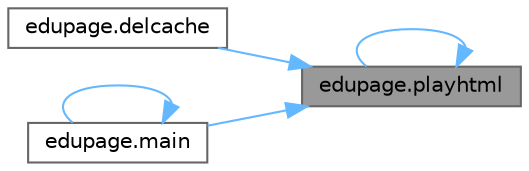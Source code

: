 digraph "edupage.playhtml"
{
 // LATEX_PDF_SIZE
  bgcolor="transparent";
  edge [fontname=Helvetica,fontsize=10,labelfontname=Helvetica,labelfontsize=10];
  node [fontname=Helvetica,fontsize=10,shape=box,height=0.2,width=0.4];
  rankdir="RL";
  Node1 [label="edupage.playhtml",height=0.2,width=0.4,color="gray40", fillcolor="grey60", style="filled", fontcolor="black",tooltip=" "];
  Node1 -> Node2 [dir="back",color="steelblue1",style="solid"];
  Node2 [label="edupage.delcache",height=0.2,width=0.4,color="grey40", fillcolor="white", style="filled",URL="$d0/d52/namespaceedupage.html#af3edba33bdd8d0c84716b44bce6cfcd6",tooltip=" "];
  Node1 -> Node3 [dir="back",color="steelblue1",style="solid"];
  Node3 [label="edupage.main",height=0.2,width=0.4,color="grey40", fillcolor="white", style="filled",URL="$d0/d52/namespaceedupage.html#a119d208fce33ca55d6b605c22dbcd534",tooltip=" "];
  Node3 -> Node3 [dir="back",color="steelblue1",style="solid"];
  Node1 -> Node1 [dir="back",color="steelblue1",style="solid"];
}
